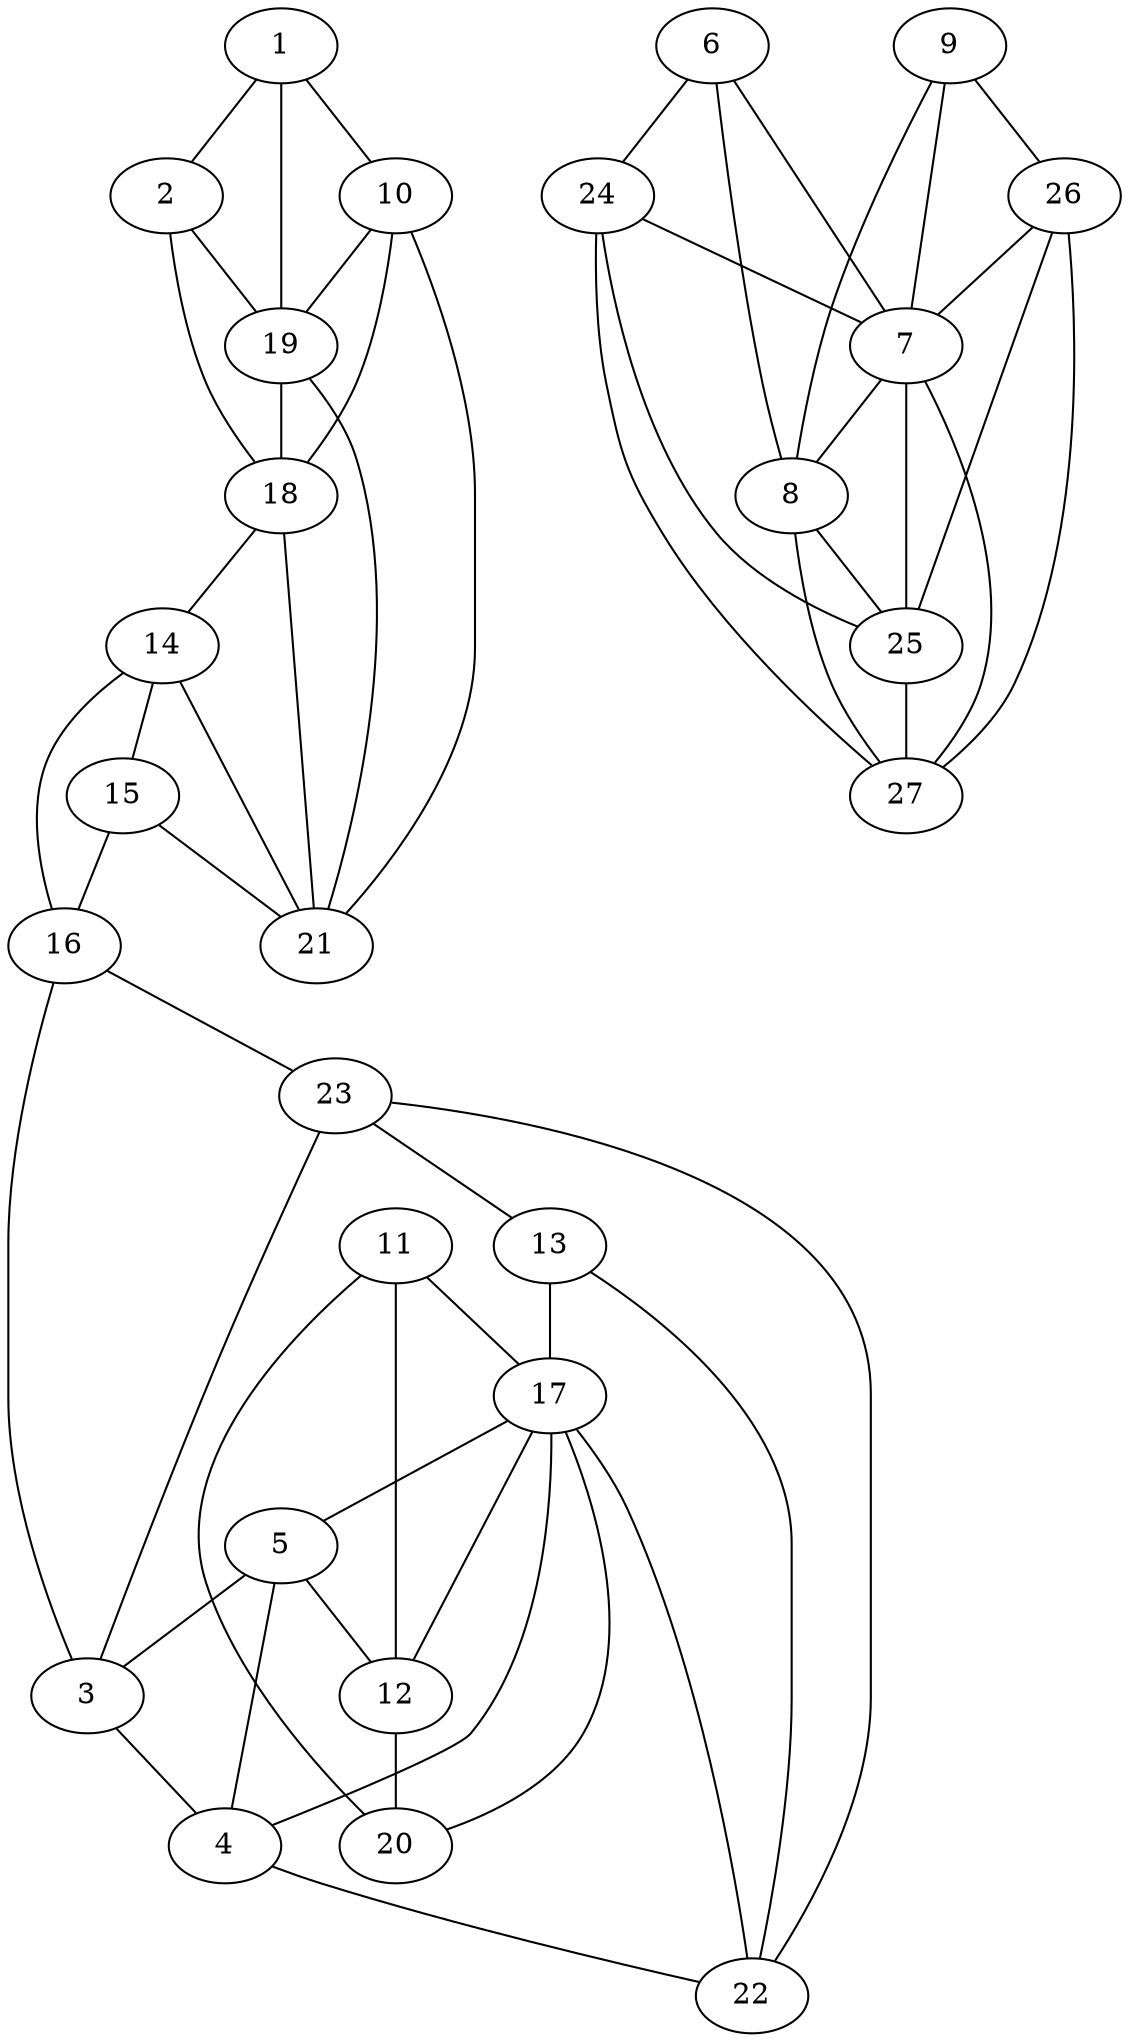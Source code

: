 graph pdb1o2f {
	1	 [aaLength=5,
		sequence=NIEDV,
		type=0];
	2	 [aaLength=6,
		sequence=DVVFAE,
		type=0];
	1 -- 2	 [distance0="11.3375",
		frequency=1,
		type0=1];
	10	 [aaLength=4,
		sequence=IEII,
		type=1];
	1 -- 10	 [distance0="57.74994",
		frequency=1,
		type0=3];
	19	 [aaLength=4,
		sequence=GEIV,
		type=1];
	1 -- 19	 [distance0="56.63087",
		frequency=1,
		type0=2];
	18	 [aaLength=7,
		sequence=DGIAIKP,
		type=1];
	2 -- 18	 [distance0="48.89716",
		distance1="4.0",
		frequency=2,
		type0=2,
		type1=4];
	2 -- 19	 [distance0="48.89716",
		frequency=1,
		type0=3];
	3	 [aaLength=6,
		sequence=DTVELK,
		type=0];
	4	 [aaLength=9,
		sequence=DLPLLEEKA,
		type=0];
	3 -- 4	 [distance0="30.73607",
		frequency=1,
		type0=1];
	16	 [aaLength=5,
		sequence=ELFVH,
		type=1];
	3 -- 16	 [distance0="47.36309",
		frequency=1,
		type0=2];
	23	 [aaLength=3,
		sequence=FKR,
		type=1];
	3 -- 23	 [distance0="47.54222",
		distance1="3.0",
		frequency=2,
		type0=3,
		type1=4];
	5	 [aaLength=5,
		sequence=NMDEI,
		type=0];
	4 -- 5	 [distance0="24.22958",
		frequency=1,
		type0=1];
	17	 [aaLength=5,
		sequence=TPVVI,
		type=1];
	4 -- 17	 [distance0="4.0",
		frequency=1,
		type0=4];
	22	 [aaLength=5,
		sequence=TVIEF,
		type=1];
	4 -- 22	 [distance0="55.39882",
		frequency=1,
		type0=3];
	5 -- 3	 [distance0="49.58137",
		frequency=1,
		type0=2];
	12	 [aaLength=4,
		sequence=ELIK,
		type=1];
	5 -- 12	 [distance0="56.35972",
		distance1="1.0",
		frequency=2,
		type0=3,
		type1=4];
	6	 [aaLength=11,
		sequence=vanDerWaals,
		type=0];
	7	 [aaLength=5,
		sequence=vanDerWaals,
		type=0];
	6 -- 7	 [distance0="34.57232",
		frequency=1,
		type0=1];
	8	 [aaLength=8,
		sequence=vanDerWaals,
		type=0];
	6 -- 8	 [distance0="36.19454",
		frequency=1,
		type0=3];
	24	 [aaLength=6,
		sequence=vanDerWaals,
		type=1];
	6 -- 24	 [distance0="34.66906",
		distance1="0.0",
		frequency=2,
		type0=2,
		type1=4];
	7 -- 8	 [distance0="12.70469",
		distance1="0.0",
		frequency=2,
		type0=1,
		type1=5];
	25	 [aaLength=5,
		sequence=vanDerWaals,
		type=1];
	7 -- 25	 [distance0="26.8738",
		frequency=1,
		type0=2];
	8 -- 25	 [distance0="32.09178",
		frequency=1,
		type0=3];
	27	 [aaLength=5,
		sequence=vanDerWaals,
		type=1];
	8 -- 27	 [distance0="0.0",
		frequency=1,
		type0=4];
	9	 [aaLength=14,
		sequence=vanDerWaals,
		type=0];
	9 -- 7	 [distance0="38.42939",
		frequency=1,
		type0=2];
	9 -- 8	 [distance0="28.29959",
		frequency=1,
		type0=1];
	26	 [aaLength=5,
		sequence=vanDerWaals,
		type=1];
	9 -- 26	 [distance0="39.51099",
		frequency=1,
		type0=3];
	10 -- 18	 [distance0="28.0",
		frequency=1,
		type0=2];
	10 -- 19	 [distance0="8.0",
		distance1="4.0",
		frequency=2,
		type0=1,
		type1=4];
	21	 [aaLength=3,
		sequence=KMV,
		type=1];
	10 -- 21	 [distance0="38.0",
		frequency=1,
		type0=3];
	11	 [aaLength=6,
		sequence=PVIRIK,
		type=1];
	11 -- 12	 [distance0="14.0",
		frequency=1,
		type0=2];
	11 -- 17	 [distance0="26.0",
		frequency=1,
		type0=3];
	20	 [aaLength=2,
		sequence=SV,
		type=1];
	11 -- 20	 [distance0="7.0",
		frequency=1,
		type0=1];
	12 -- 20	 [distance0="7.0",
		distance1="3.0",
		frequency=2,
		type0=1,
		type1=4];
	13	 [aaLength=2,
		sequence=RV,
		type=1];
	13 -- 17	 [distance0="24.0",
		frequency=1,
		type0=3];
	13 -- 22	 [distance0="6.0",
		distance1="4.0",
		frequency=2,
		type0=1,
		type1=4];
	14	 [aaLength=6,
		sequence=GTIGKI,
		type=1];
	15	 [aaLength=6,
		sequence=AFSIES,
		type=1];
	14 -- 15	 [distance0="11.0",
		distance1="5.0",
		frequency=2,
		type0=2,
		type1=4];
	14 -- 21	 [distance0="7.0",
		frequency=1,
		type0=1];
	15 -- 16	 [distance0="10.0",
		distance1="4.0",
		frequency=2,
		type0=1,
		type1=4];
	15 -- 21	 [distance0="18.0",
		frequency=1,
		type0=3];
	16 -- 14	 [distance0="21.0",
		frequency=1,
		type0=3];
	16 -- 23	 [distance0="17.0",
		frequency=1,
		type0=2];
	17 -- 5	 [distance0="1.0",
		frequency=1,
		type0=4];
	17 -- 12	 [distance0="12.0",
		frequency=1,
		type0=1];
	17 -- 20	 [distance0="19.0",
		frequency=1,
		type0=3];
	17 -- 22	 [distance0="18.0",
		frequency=1,
		type0=2];
	18 -- 14	 [distance0="17.0",
		frequency=1,
		type0=2];
	18 -- 21	 [distance0="10.0",
		distance1="3.0",
		frequency=2,
		type0=1,
		type1=4];
	19 -- 18	 [distance0="20.0",
		frequency=1,
		type0=2];
	19 -- 21	 [distance0="30.0",
		frequency=1,
		type0=3];
	22 -- 23	 [distance0="15.0",
		frequency=1,
		type0=2];
	23 -- 13	 [distance0="9.0",
		distance1="6.0",
		frequency=2,
		type0=1,
		type1=4];
	24 -- 7	 [distance0="30.69529",
		frequency=1,
		type0=2];
	24 -- 25	 [distance0="10.0",
		distance1="0.0",
		frequency=2,
		type0=1,
		type1=4];
	24 -- 27	 [distance0="32.0",
		frequency=1,
		type0=3];
	25 -- 27	 [distance0="22.0",
		frequency=1,
		type0=2];
	26 -- 7	 [distance0="34.85973",
		frequency=1,
		type0=3];
	26 -- 25	 [distance0="29.0",
		frequency=1,
		type0=2];
	26 -- 27	 [distance0="7.0",
		frequency=1,
		type0=1];
	27 -- 7	 [distance0="30.69529",
		frequency=1,
		type0=3];
}
